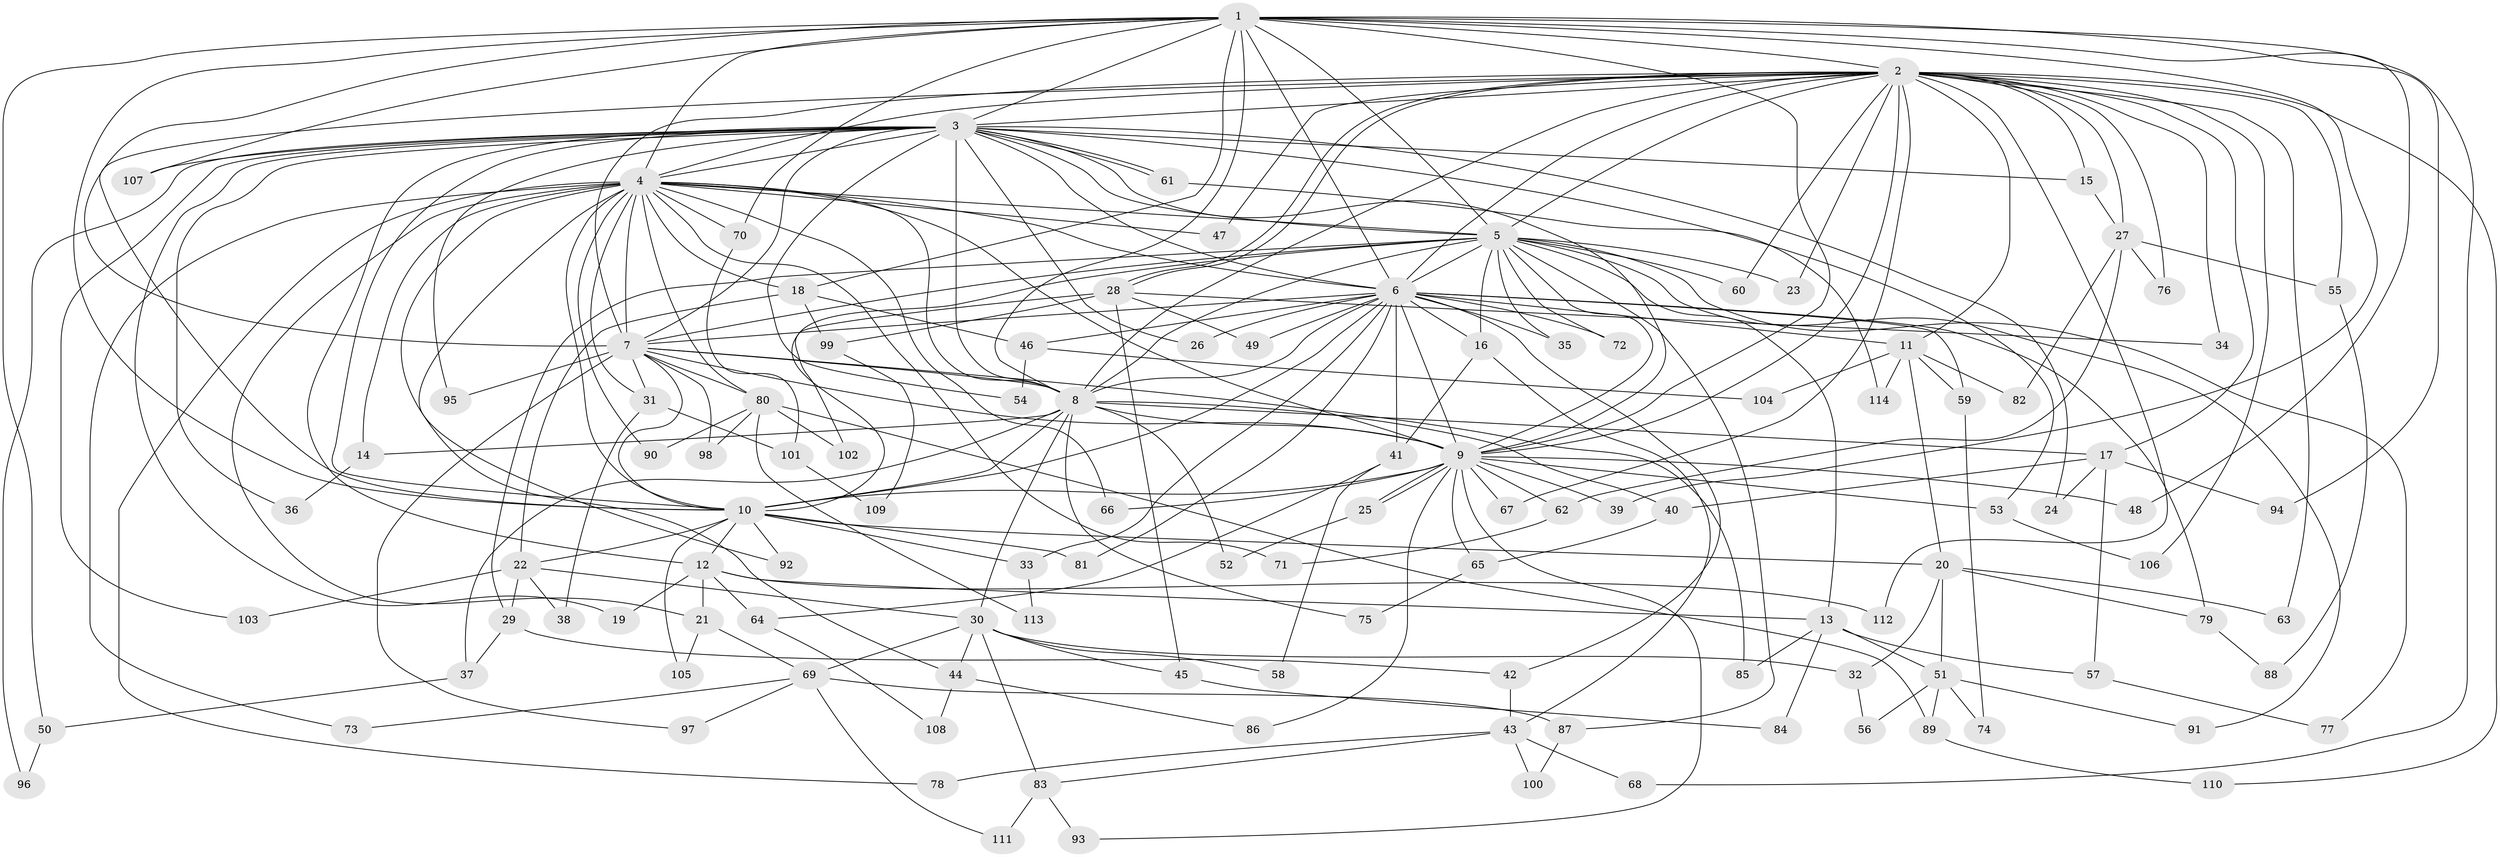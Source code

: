 // Generated by graph-tools (version 1.1) at 2025/11/02/27/25 16:11:03]
// undirected, 114 vertices, 253 edges
graph export_dot {
graph [start="1"]
  node [color=gray90,style=filled];
  1;
  2;
  3;
  4;
  5;
  6;
  7;
  8;
  9;
  10;
  11;
  12;
  13;
  14;
  15;
  16;
  17;
  18;
  19;
  20;
  21;
  22;
  23;
  24;
  25;
  26;
  27;
  28;
  29;
  30;
  31;
  32;
  33;
  34;
  35;
  36;
  37;
  38;
  39;
  40;
  41;
  42;
  43;
  44;
  45;
  46;
  47;
  48;
  49;
  50;
  51;
  52;
  53;
  54;
  55;
  56;
  57;
  58;
  59;
  60;
  61;
  62;
  63;
  64;
  65;
  66;
  67;
  68;
  69;
  70;
  71;
  72;
  73;
  74;
  75;
  76;
  77;
  78;
  79;
  80;
  81;
  82;
  83;
  84;
  85;
  86;
  87;
  88;
  89;
  90;
  91;
  92;
  93;
  94;
  95;
  96;
  97;
  98;
  99;
  100;
  101;
  102;
  103;
  104;
  105;
  106;
  107;
  108;
  109;
  110;
  111;
  112;
  113;
  114;
  1 -- 2;
  1 -- 3;
  1 -- 4;
  1 -- 5;
  1 -- 6;
  1 -- 7;
  1 -- 8;
  1 -- 9;
  1 -- 10;
  1 -- 18;
  1 -- 39;
  1 -- 48;
  1 -- 50;
  1 -- 68;
  1 -- 70;
  1 -- 94;
  1 -- 107;
  2 -- 3;
  2 -- 4;
  2 -- 5;
  2 -- 6;
  2 -- 7;
  2 -- 8;
  2 -- 9;
  2 -- 10;
  2 -- 11;
  2 -- 15;
  2 -- 17;
  2 -- 23;
  2 -- 27;
  2 -- 28;
  2 -- 28;
  2 -- 34;
  2 -- 47;
  2 -- 55;
  2 -- 60;
  2 -- 63;
  2 -- 67;
  2 -- 76;
  2 -- 106;
  2 -- 110;
  2 -- 112;
  3 -- 4;
  3 -- 5;
  3 -- 6;
  3 -- 7;
  3 -- 8;
  3 -- 9;
  3 -- 10;
  3 -- 12;
  3 -- 15;
  3 -- 19;
  3 -- 24;
  3 -- 26;
  3 -- 36;
  3 -- 53;
  3 -- 54;
  3 -- 61;
  3 -- 61;
  3 -- 95;
  3 -- 96;
  3 -- 103;
  3 -- 107;
  4 -- 5;
  4 -- 6;
  4 -- 7;
  4 -- 8;
  4 -- 9;
  4 -- 10;
  4 -- 14;
  4 -- 18;
  4 -- 21;
  4 -- 31;
  4 -- 44;
  4 -- 47;
  4 -- 66;
  4 -- 70;
  4 -- 71;
  4 -- 73;
  4 -- 78;
  4 -- 80;
  4 -- 90;
  4 -- 92;
  5 -- 6;
  5 -- 7;
  5 -- 8;
  5 -- 9;
  5 -- 10;
  5 -- 13;
  5 -- 16;
  5 -- 23;
  5 -- 29;
  5 -- 35;
  5 -- 60;
  5 -- 72;
  5 -- 77;
  5 -- 87;
  5 -- 91;
  6 -- 7;
  6 -- 8;
  6 -- 9;
  6 -- 10;
  6 -- 11;
  6 -- 16;
  6 -- 26;
  6 -- 33;
  6 -- 35;
  6 -- 41;
  6 -- 42;
  6 -- 46;
  6 -- 49;
  6 -- 59;
  6 -- 72;
  6 -- 79;
  6 -- 81;
  7 -- 8;
  7 -- 9;
  7 -- 10;
  7 -- 31;
  7 -- 80;
  7 -- 85;
  7 -- 95;
  7 -- 97;
  7 -- 98;
  8 -- 9;
  8 -- 10;
  8 -- 14;
  8 -- 17;
  8 -- 30;
  8 -- 37;
  8 -- 40;
  8 -- 52;
  8 -- 75;
  9 -- 10;
  9 -- 25;
  9 -- 25;
  9 -- 39;
  9 -- 48;
  9 -- 53;
  9 -- 62;
  9 -- 65;
  9 -- 66;
  9 -- 67;
  9 -- 86;
  9 -- 93;
  10 -- 12;
  10 -- 20;
  10 -- 22;
  10 -- 33;
  10 -- 81;
  10 -- 92;
  10 -- 105;
  11 -- 20;
  11 -- 59;
  11 -- 82;
  11 -- 104;
  11 -- 114;
  12 -- 13;
  12 -- 19;
  12 -- 21;
  12 -- 64;
  12 -- 112;
  13 -- 51;
  13 -- 57;
  13 -- 84;
  13 -- 85;
  14 -- 36;
  15 -- 27;
  16 -- 41;
  16 -- 43;
  17 -- 24;
  17 -- 40;
  17 -- 57;
  17 -- 94;
  18 -- 22;
  18 -- 46;
  18 -- 99;
  20 -- 32;
  20 -- 51;
  20 -- 63;
  20 -- 79;
  21 -- 69;
  21 -- 105;
  22 -- 29;
  22 -- 30;
  22 -- 38;
  22 -- 103;
  25 -- 52;
  27 -- 55;
  27 -- 62;
  27 -- 76;
  27 -- 82;
  28 -- 34;
  28 -- 45;
  28 -- 49;
  28 -- 99;
  28 -- 102;
  29 -- 37;
  29 -- 42;
  30 -- 32;
  30 -- 44;
  30 -- 45;
  30 -- 58;
  30 -- 69;
  30 -- 83;
  31 -- 38;
  31 -- 101;
  32 -- 56;
  33 -- 113;
  37 -- 50;
  40 -- 65;
  41 -- 58;
  41 -- 64;
  42 -- 43;
  43 -- 68;
  43 -- 78;
  43 -- 83;
  43 -- 100;
  44 -- 86;
  44 -- 108;
  45 -- 84;
  46 -- 54;
  46 -- 104;
  50 -- 96;
  51 -- 56;
  51 -- 74;
  51 -- 89;
  51 -- 91;
  53 -- 106;
  55 -- 88;
  57 -- 77;
  59 -- 74;
  61 -- 114;
  62 -- 71;
  64 -- 108;
  65 -- 75;
  69 -- 73;
  69 -- 87;
  69 -- 97;
  69 -- 111;
  70 -- 101;
  79 -- 88;
  80 -- 89;
  80 -- 90;
  80 -- 98;
  80 -- 102;
  80 -- 113;
  83 -- 93;
  83 -- 111;
  87 -- 100;
  89 -- 110;
  99 -- 109;
  101 -- 109;
}
